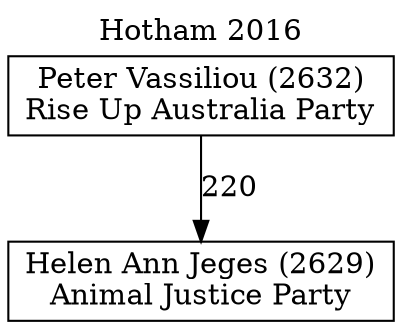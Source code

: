 // House preference flow
digraph "Helen Ann Jeges (2629)_Hotham_2016" {
	graph [label="Hotham 2016" labelloc=t mclimit=2]
	node [shape=box]
	"Helen Ann Jeges (2629)" [label="Helen Ann Jeges (2629)
Animal Justice Party"]
	"Peter Vassiliou (2632)" [label="Peter Vassiliou (2632)
Rise Up Australia Party"]
	"Peter Vassiliou (2632)" -> "Helen Ann Jeges (2629)" [label=220]
}
